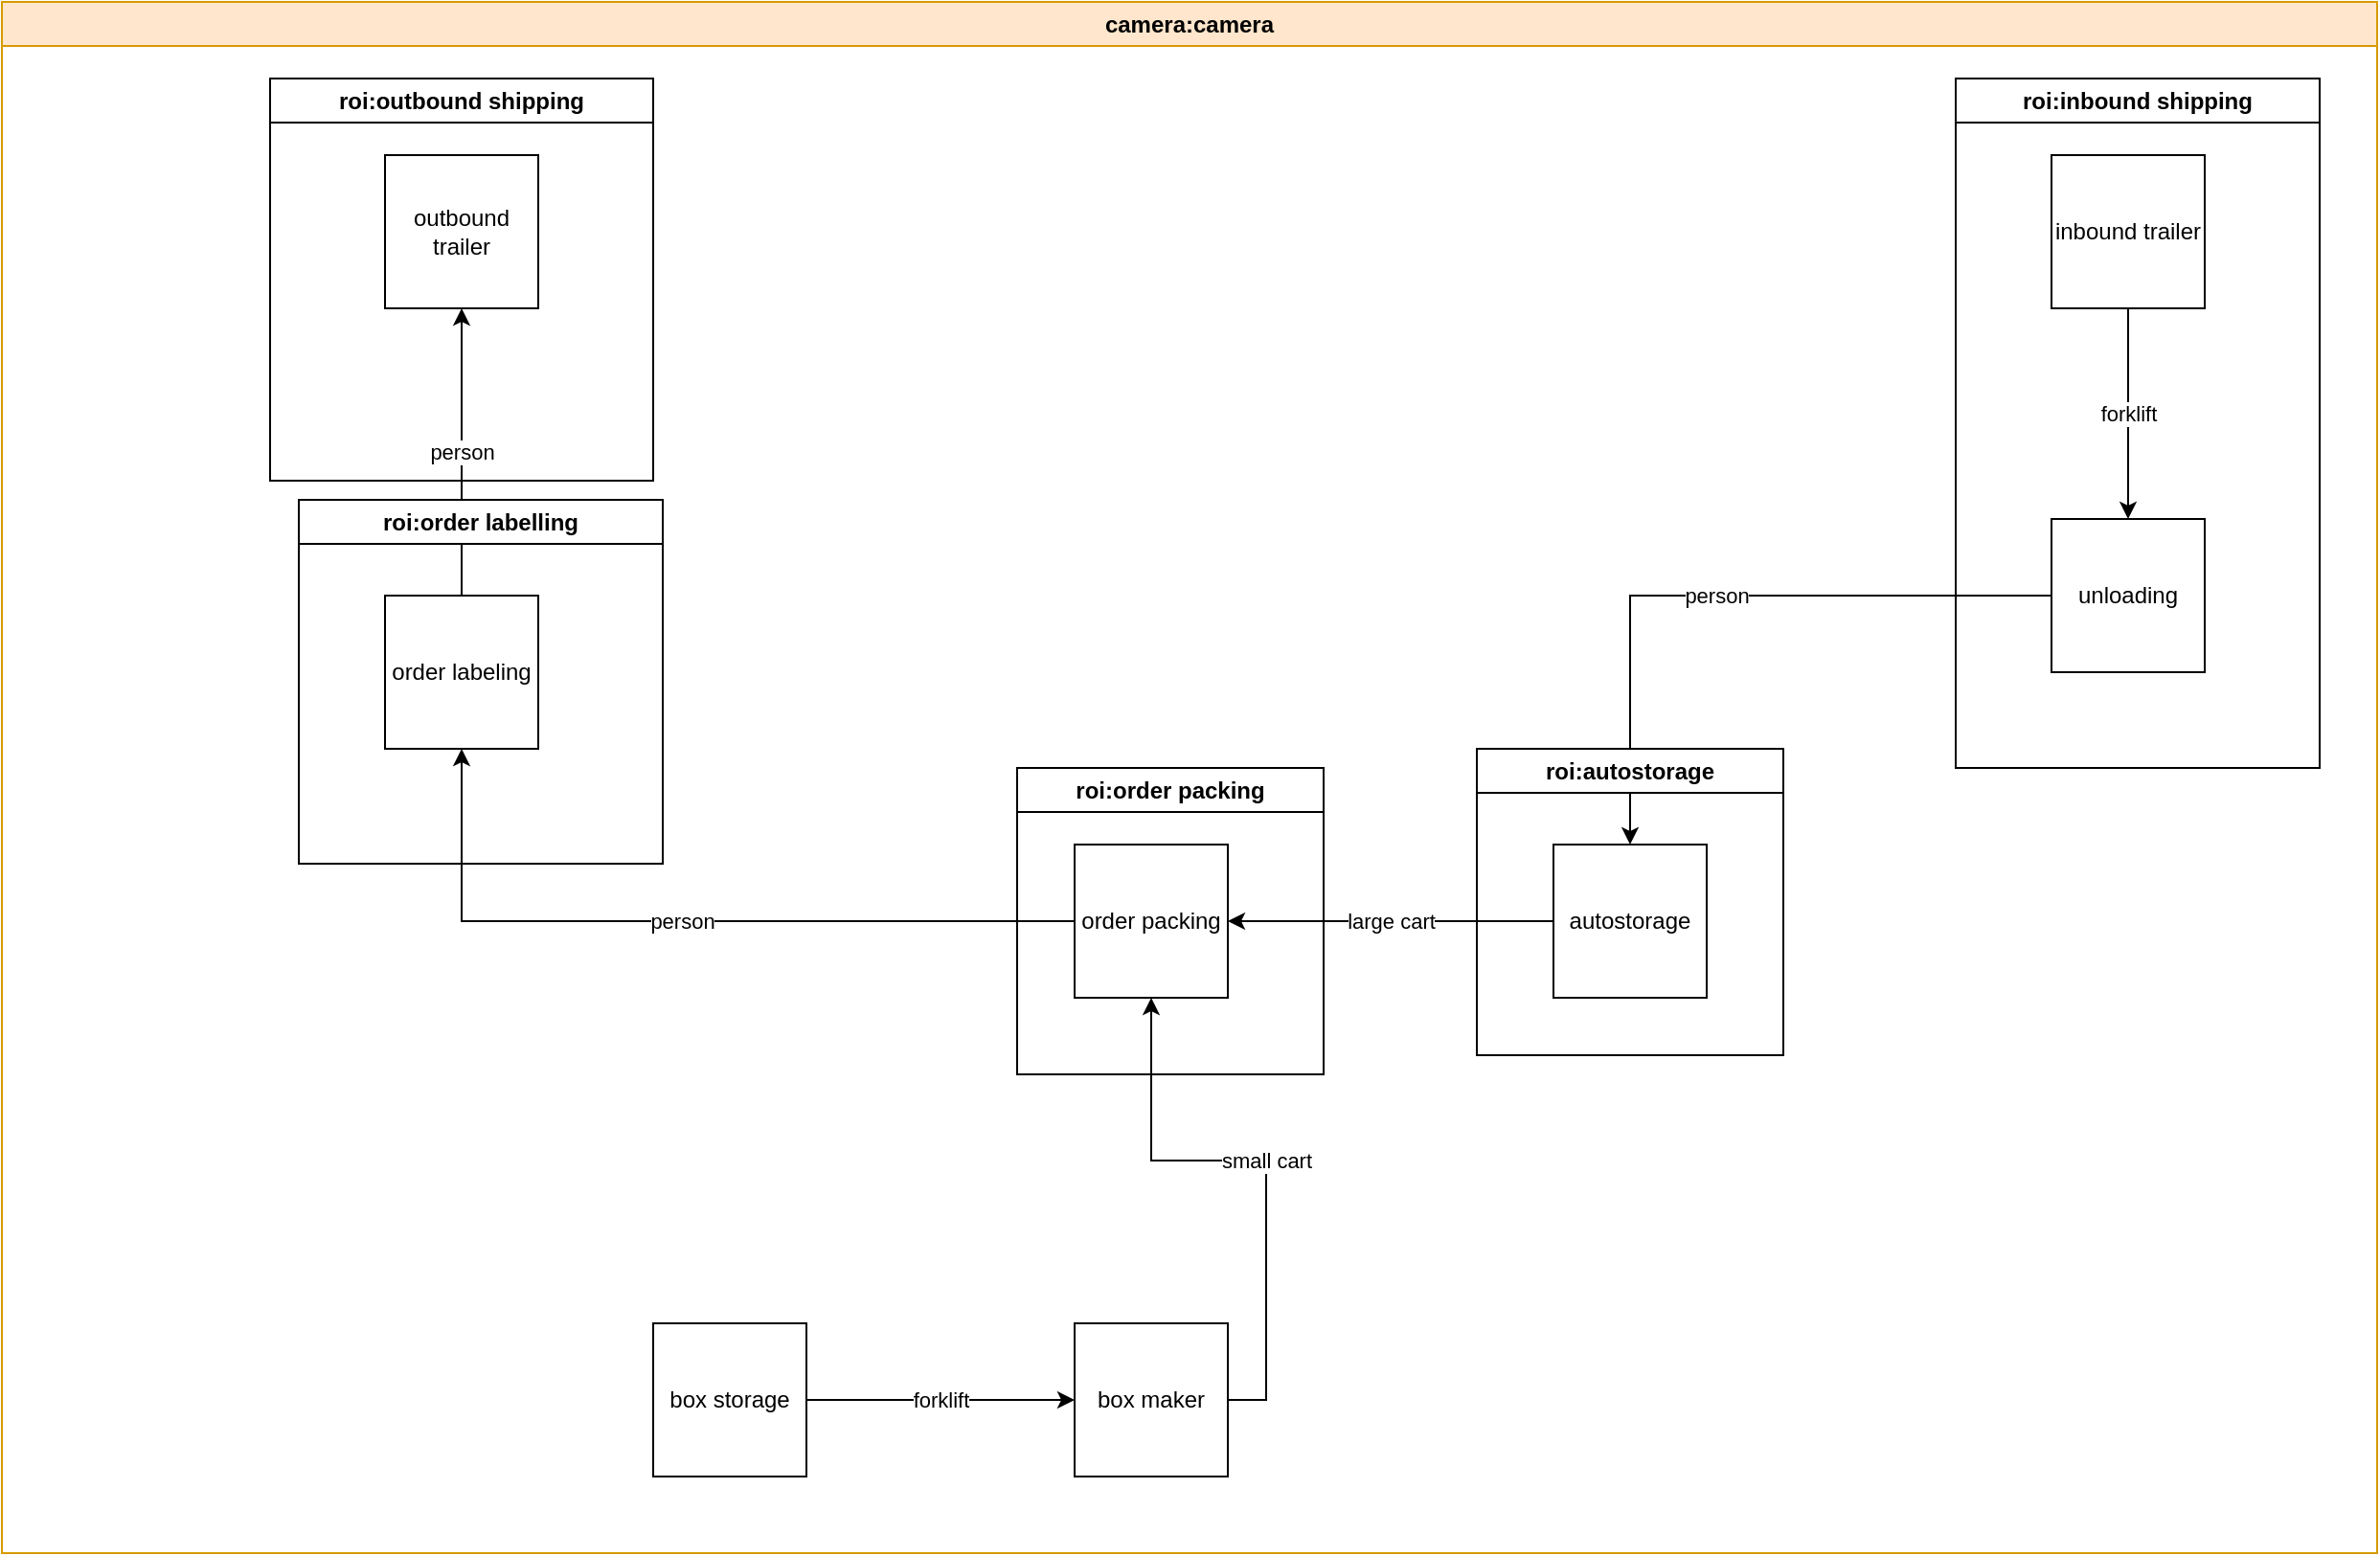 <mxfile version="23.0.1" type="device">
  <diagram name="Page-1" id="3xO3xfFoqx-NOM3CqKLK">
    <mxGraphModel dx="1970" dy="996" grid="1" gridSize="10" guides="1" tooltips="1" connect="1" arrows="1" fold="1" page="1" pageScale="1" pageWidth="850" pageHeight="1100" math="0" shadow="0">
      <root>
        <mxCell id="0" />
        <mxCell id="1" parent="0" />
        <mxCell id="nIBGIonTr90-XZiyxsAD-3" value="forklift" style="edgeStyle=orthogonalEdgeStyle;rounded=0;orthogonalLoop=1;jettySize=auto;html=1;" parent="1" source="nIBGIonTr90-XZiyxsAD-1" target="nIBGIonTr90-XZiyxsAD-2" edge="1">
          <mxGeometry relative="1" as="geometry" />
        </mxCell>
        <mxCell id="nIBGIonTr90-XZiyxsAD-1" value="inbound trailer" style="whiteSpace=wrap;html=1;aspect=fixed;" parent="1" vertex="1">
          <mxGeometry x="1120" y="120" width="80" height="80" as="geometry" />
        </mxCell>
        <mxCell id="nIBGIonTr90-XZiyxsAD-5" value="person" style="edgeStyle=orthogonalEdgeStyle;rounded=0;orthogonalLoop=1;jettySize=auto;html=1;" parent="1" source="nIBGIonTr90-XZiyxsAD-2" target="nIBGIonTr90-XZiyxsAD-4" edge="1">
          <mxGeometry relative="1" as="geometry">
            <mxPoint as="offset" />
          </mxGeometry>
        </mxCell>
        <mxCell id="nIBGIonTr90-XZiyxsAD-2" value="unloading" style="whiteSpace=wrap;html=1;aspect=fixed;" parent="1" vertex="1">
          <mxGeometry x="1120" y="310" width="80" height="80" as="geometry" />
        </mxCell>
        <mxCell id="nIBGIonTr90-XZiyxsAD-10" value="large cart" style="edgeStyle=orthogonalEdgeStyle;rounded=0;orthogonalLoop=1;jettySize=auto;html=1;" parent="1" source="nIBGIonTr90-XZiyxsAD-4" target="nIBGIonTr90-XZiyxsAD-9" edge="1">
          <mxGeometry relative="1" as="geometry" />
        </mxCell>
        <mxCell id="nIBGIonTr90-XZiyxsAD-4" value="autostorage" style="whiteSpace=wrap;html=1;aspect=fixed;" parent="1" vertex="1">
          <mxGeometry x="860" y="480" width="80" height="80" as="geometry" />
        </mxCell>
        <mxCell id="nIBGIonTr90-XZiyxsAD-12" value="forklift" style="edgeStyle=orthogonalEdgeStyle;rounded=0;orthogonalLoop=1;jettySize=auto;html=1;" parent="1" source="nIBGIonTr90-XZiyxsAD-7" target="nIBGIonTr90-XZiyxsAD-11" edge="1">
          <mxGeometry relative="1" as="geometry" />
        </mxCell>
        <mxCell id="nIBGIonTr90-XZiyxsAD-7" value="box storage" style="whiteSpace=wrap;html=1;aspect=fixed;" parent="1" vertex="1">
          <mxGeometry x="390" y="730" width="80" height="80" as="geometry" />
        </mxCell>
        <mxCell id="nIBGIonTr90-XZiyxsAD-16" value="person" style="edgeStyle=orthogonalEdgeStyle;rounded=0;orthogonalLoop=1;jettySize=auto;html=1;" parent="1" source="nIBGIonTr90-XZiyxsAD-9" target="nIBGIonTr90-XZiyxsAD-15" edge="1">
          <mxGeometry relative="1" as="geometry" />
        </mxCell>
        <mxCell id="nIBGIonTr90-XZiyxsAD-9" value="order packing" style="whiteSpace=wrap;html=1;aspect=fixed;" parent="1" vertex="1">
          <mxGeometry x="610" y="480" width="80" height="80" as="geometry" />
        </mxCell>
        <mxCell id="nIBGIonTr90-XZiyxsAD-11" value="box maker" style="whiteSpace=wrap;html=1;aspect=fixed;" parent="1" vertex="1">
          <mxGeometry x="610" y="730" width="80" height="80" as="geometry" />
        </mxCell>
        <mxCell id="nIBGIonTr90-XZiyxsAD-19" value="small cart" style="edgeStyle=orthogonalEdgeStyle;rounded=0;orthogonalLoop=1;jettySize=auto;html=1;entryX=0.5;entryY=1;entryDx=0;entryDy=0;exitX=1;exitY=0.5;exitDx=0;exitDy=0;" parent="1" source="nIBGIonTr90-XZiyxsAD-11" target="nIBGIonTr90-XZiyxsAD-9" edge="1">
          <mxGeometry relative="1" as="geometry">
            <mxPoint x="920" y="480" as="sourcePoint" />
          </mxGeometry>
        </mxCell>
        <mxCell id="nIBGIonTr90-XZiyxsAD-18" value="person" style="edgeStyle=orthogonalEdgeStyle;rounded=0;orthogonalLoop=1;jettySize=auto;html=1;" parent="1" source="nIBGIonTr90-XZiyxsAD-15" target="nIBGIonTr90-XZiyxsAD-17" edge="1">
          <mxGeometry relative="1" as="geometry" />
        </mxCell>
        <mxCell id="nIBGIonTr90-XZiyxsAD-15" value="order labeling" style="whiteSpace=wrap;html=1;aspect=fixed;" parent="1" vertex="1">
          <mxGeometry x="250" y="350" width="80" height="80" as="geometry" />
        </mxCell>
        <mxCell id="nIBGIonTr90-XZiyxsAD-17" value="outbound trailer" style="whiteSpace=wrap;html=1;aspect=fixed;" parent="1" vertex="1">
          <mxGeometry x="250" y="120" width="80" height="80" as="geometry" />
        </mxCell>
        <mxCell id="nIBGIonTr90-XZiyxsAD-22" value="camera:camera" style="swimlane;whiteSpace=wrap;html=1;fillColor=#ffe6cc;strokeColor=#d79b00;startSize=23;" parent="1" vertex="1">
          <mxGeometry x="50" y="40" width="1240" height="810" as="geometry" />
        </mxCell>
        <mxCell id="L7VvYOiDV8d7aw7r_GPf-1" value="roi:outbound shipping" style="swimlane;whiteSpace=wrap;html=1;" vertex="1" parent="nIBGIonTr90-XZiyxsAD-22">
          <mxGeometry x="140" y="40" width="200" height="210" as="geometry" />
        </mxCell>
        <mxCell id="L7VvYOiDV8d7aw7r_GPf-2" value="roi:order labelling" style="swimlane;whiteSpace=wrap;html=1;" vertex="1" parent="nIBGIonTr90-XZiyxsAD-22">
          <mxGeometry x="155" y="260" width="190" height="190" as="geometry" />
        </mxCell>
        <mxCell id="L7VvYOiDV8d7aw7r_GPf-4" value="roi:autostorage" style="swimlane;whiteSpace=wrap;html=1;" vertex="1" parent="nIBGIonTr90-XZiyxsAD-22">
          <mxGeometry x="770" y="390" width="160" height="160" as="geometry" />
        </mxCell>
        <mxCell id="L7VvYOiDV8d7aw7r_GPf-3" value="roi:inbound shipping" style="swimlane;whiteSpace=wrap;html=1;" vertex="1" parent="nIBGIonTr90-XZiyxsAD-22">
          <mxGeometry x="1020" y="40" width="190" height="360" as="geometry" />
        </mxCell>
        <mxCell id="L7VvYOiDV8d7aw7r_GPf-5" value="roi:order packing" style="swimlane;whiteSpace=wrap;html=1;" vertex="1" parent="nIBGIonTr90-XZiyxsAD-22">
          <mxGeometry x="530" y="400" width="160" height="160" as="geometry" />
        </mxCell>
      </root>
    </mxGraphModel>
  </diagram>
</mxfile>
